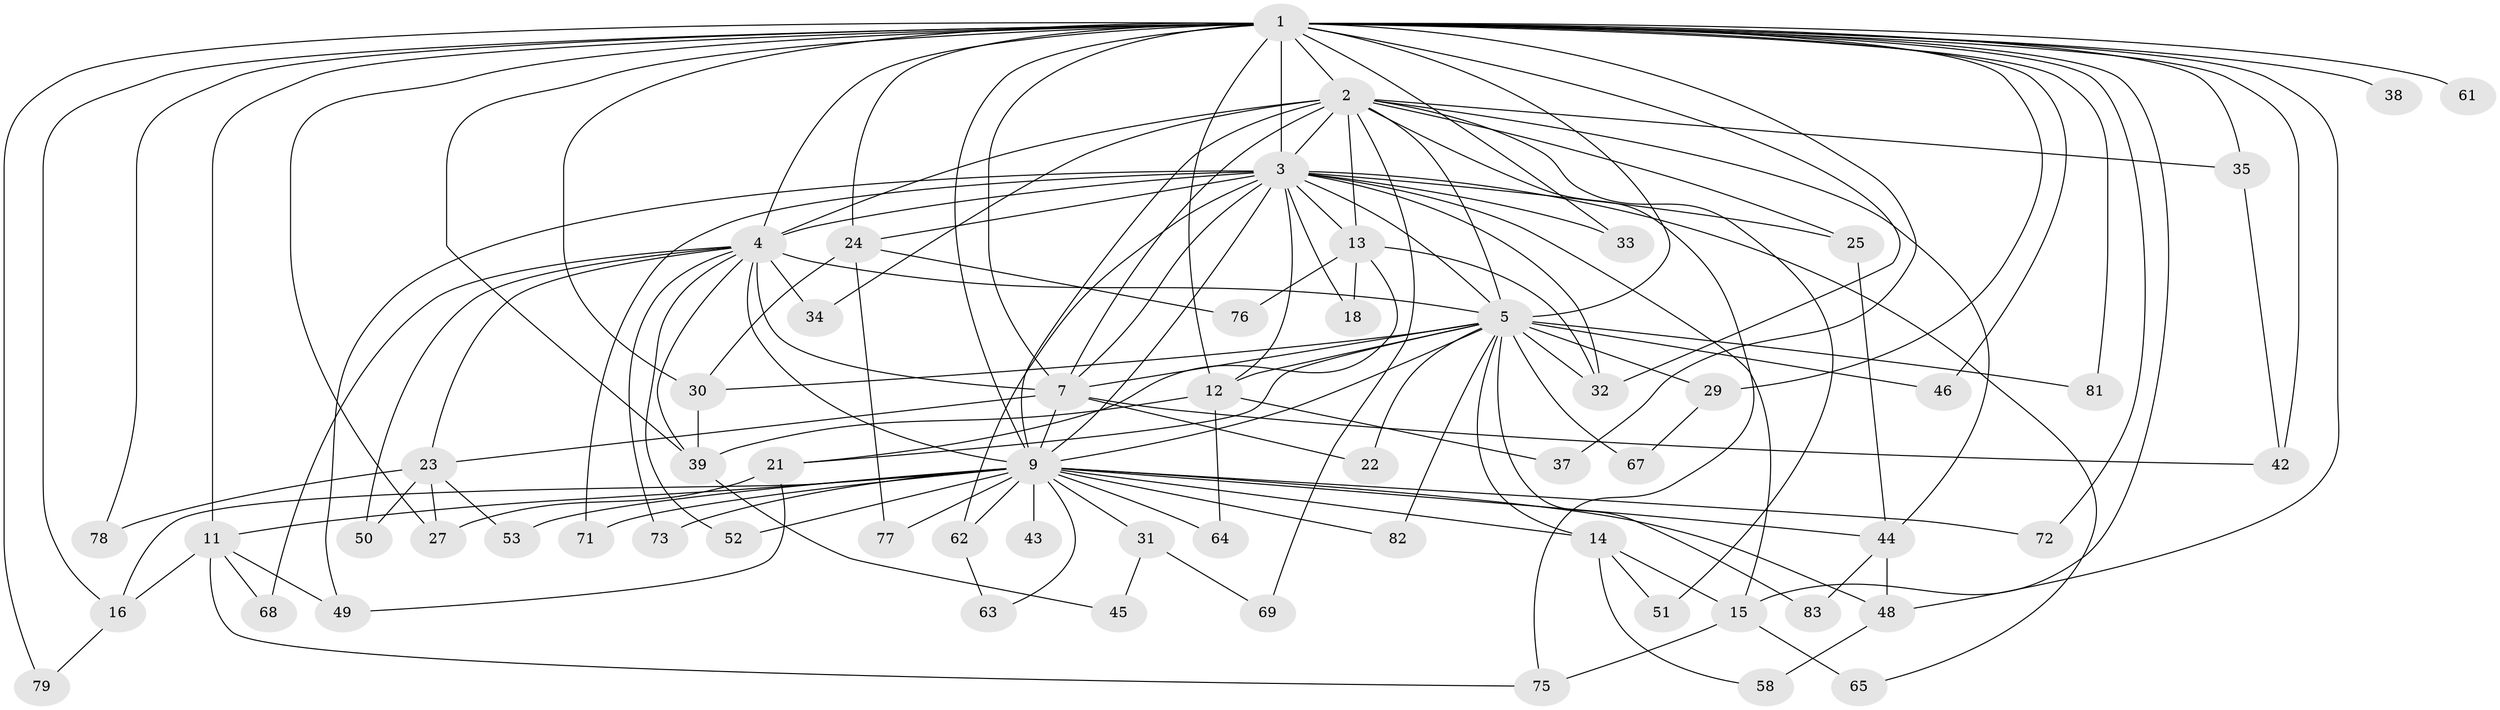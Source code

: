 // original degree distribution, {19: 0.023809523809523808, 18: 0.023809523809523808, 22: 0.011904761904761904, 15: 0.023809523809523808, 16: 0.011904761904761904, 26: 0.011904761904761904, 14: 0.011904761904761904, 6: 0.023809523809523808, 4: 0.10714285714285714, 5: 0.05952380952380952, 3: 0.17857142857142858, 2: 0.5119047619047619}
// Generated by graph-tools (version 1.1) at 2025/11/02/27/25 16:11:07]
// undirected, 61 vertices, 139 edges
graph export_dot {
graph [start="1"]
  node [color=gray90,style=filled];
  1 [super="+6"];
  2 [super="+19"];
  3 [super="+28"];
  4 [super="+17"];
  5 [super="+8"];
  7 [super="+60"];
  9 [super="+10"];
  11 [super="+26"];
  12 [super="+36"];
  13 [super="+41"];
  14;
  15 [super="+20"];
  16 [super="+74"];
  18;
  21;
  22;
  23;
  24 [super="+55"];
  25;
  27 [super="+47"];
  29 [super="+40"];
  30 [super="+59"];
  31;
  32 [super="+70"];
  33;
  34;
  35;
  37;
  38;
  39 [super="+57"];
  42 [super="+66"];
  43;
  44 [super="+80"];
  45;
  46;
  48 [super="+54"];
  49 [super="+56"];
  50;
  51;
  52;
  53;
  58;
  61;
  62;
  63;
  64;
  65;
  67;
  68;
  69;
  71;
  72;
  73;
  75 [super="+84"];
  76;
  77;
  78;
  79;
  81;
  82;
  83;
  1 -- 2 [weight=2];
  1 -- 3 [weight=2];
  1 -- 4 [weight=3];
  1 -- 5 [weight=4];
  1 -- 7 [weight=3];
  1 -- 9 [weight=4];
  1 -- 24;
  1 -- 32;
  1 -- 48;
  1 -- 72;
  1 -- 78;
  1 -- 11 [weight=2];
  1 -- 79;
  1 -- 81;
  1 -- 27;
  1 -- 30;
  1 -- 33;
  1 -- 35;
  1 -- 37;
  1 -- 38;
  1 -- 42;
  1 -- 46;
  1 -- 61;
  1 -- 15;
  1 -- 16;
  1 -- 39;
  1 -- 12;
  1 -- 29;
  2 -- 3;
  2 -- 4;
  2 -- 5 [weight=2];
  2 -- 7 [weight=2];
  2 -- 9 [weight=2];
  2 -- 13;
  2 -- 25;
  2 -- 34;
  2 -- 35;
  2 -- 51;
  2 -- 69;
  2 -- 75;
  2 -- 44;
  3 -- 4;
  3 -- 5 [weight=2];
  3 -- 7;
  3 -- 9 [weight=2];
  3 -- 12;
  3 -- 13;
  3 -- 15;
  3 -- 18;
  3 -- 24;
  3 -- 25;
  3 -- 33;
  3 -- 49;
  3 -- 62;
  3 -- 65;
  3 -- 71;
  3 -- 32;
  4 -- 5 [weight=2];
  4 -- 7;
  4 -- 9 [weight=2];
  4 -- 23;
  4 -- 34;
  4 -- 39;
  4 -- 68;
  4 -- 73;
  4 -- 50;
  4 -- 52;
  5 -- 7 [weight=2];
  5 -- 9 [weight=4];
  5 -- 12;
  5 -- 29 [weight=2];
  5 -- 30;
  5 -- 32;
  5 -- 67;
  5 -- 82;
  5 -- 83;
  5 -- 14;
  5 -- 46;
  5 -- 81;
  5 -- 21;
  5 -- 22;
  7 -- 9 [weight=2];
  7 -- 22;
  7 -- 23;
  7 -- 42;
  9 -- 11;
  9 -- 14;
  9 -- 16;
  9 -- 43 [weight=2];
  9 -- 48;
  9 -- 52;
  9 -- 63;
  9 -- 73;
  9 -- 77;
  9 -- 82;
  9 -- 64;
  9 -- 71;
  9 -- 72;
  9 -- 44;
  9 -- 53;
  9 -- 62;
  9 -- 31;
  11 -- 16;
  11 -- 75;
  11 -- 49;
  11 -- 68;
  12 -- 64;
  12 -- 37;
  12 -- 39;
  13 -- 18;
  13 -- 21;
  13 -- 32;
  13 -- 76;
  14 -- 15;
  14 -- 51;
  14 -- 58;
  15 -- 65;
  15 -- 75;
  16 -- 79;
  21 -- 27;
  21 -- 49;
  23 -- 50;
  23 -- 53;
  23 -- 78;
  23 -- 27;
  24 -- 76;
  24 -- 77;
  24 -- 30;
  25 -- 44;
  29 -- 67;
  30 -- 39;
  31 -- 45;
  31 -- 69;
  35 -- 42;
  39 -- 45;
  44 -- 83;
  44 -- 48;
  48 -- 58;
  62 -- 63;
}
